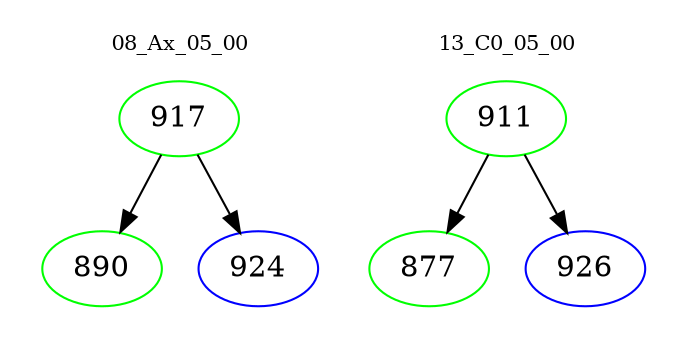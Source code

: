 digraph{
subgraph cluster_0 {
color = white
label = "08_Ax_05_00";
fontsize=10;
T0_917 [label="917", color="green"]
T0_917 -> T0_890 [color="black"]
T0_890 [label="890", color="green"]
T0_917 -> T0_924 [color="black"]
T0_924 [label="924", color="blue"]
}
subgraph cluster_1 {
color = white
label = "13_C0_05_00";
fontsize=10;
T1_911 [label="911", color="green"]
T1_911 -> T1_877 [color="black"]
T1_877 [label="877", color="green"]
T1_911 -> T1_926 [color="black"]
T1_926 [label="926", color="blue"]
}
}
